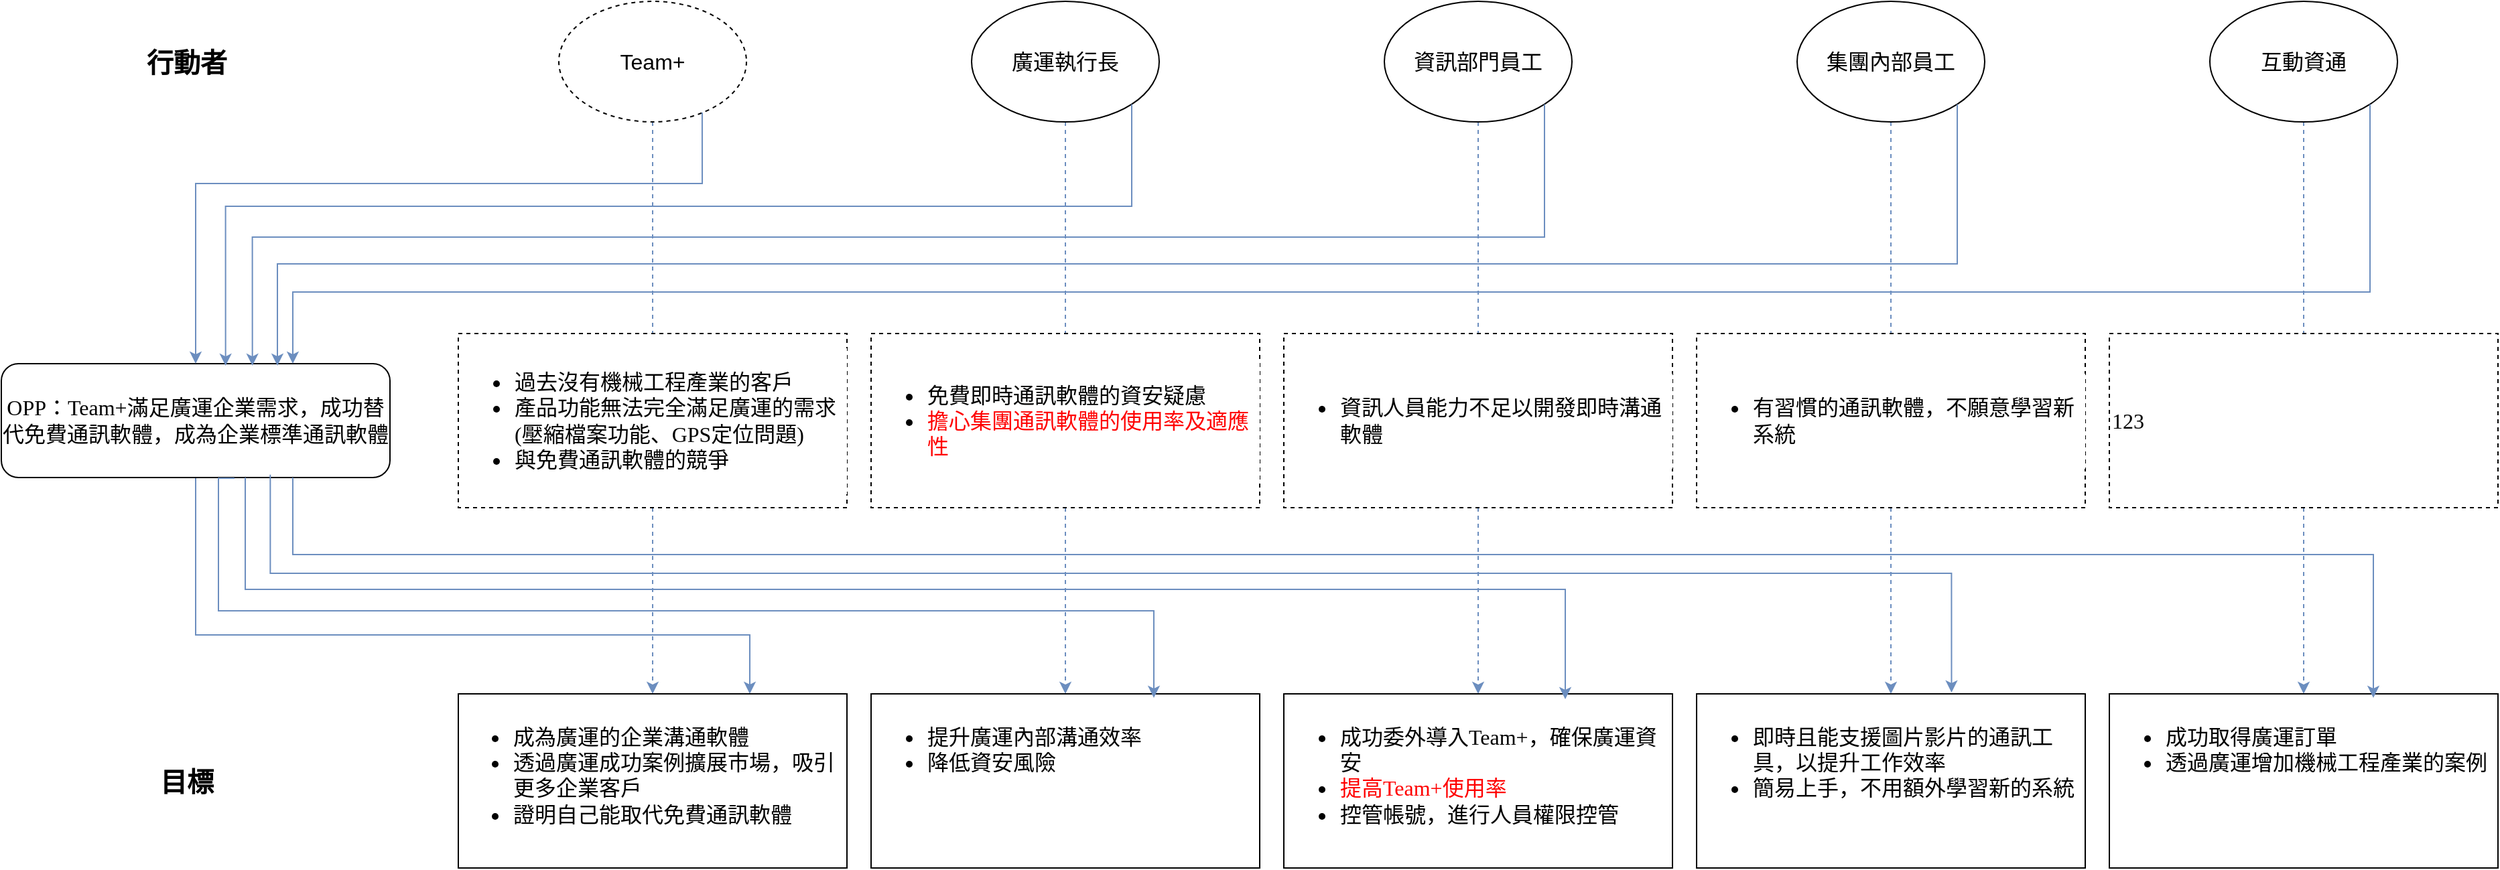 <mxfile version="26.1.1">
  <diagram name="第 1 页" id="EAA-ffkvVjiq5FqYzdxf">
    <mxGraphModel dx="2812" dy="1272" grid="0" gridSize="10" guides="1" tooltips="1" connect="1" arrows="1" fold="1" page="0" pageScale="1" pageWidth="827" pageHeight="1169" math="0" shadow="0">
      <root>
        <mxCell id="0" />
        <mxCell id="1" parent="0" />
        <mxCell id="5-HjSUgHELFCou6OvuoI-19" style="edgeStyle=orthogonalEdgeStyle;rounded=0;orthogonalLoop=1;jettySize=auto;html=1;exitX=0.5;exitY=1;exitDx=0;exitDy=0;entryX=0.5;entryY=0;entryDx=0;entryDy=0;dashed=1;fillColor=#dae8fc;strokeColor=#6c8ebf;" parent="1" source="bhKgCIIadWL_iD3ARGDd-1" target="5-HjSUgHELFCou6OvuoI-13" edge="1">
          <mxGeometry relative="1" as="geometry" />
        </mxCell>
        <mxCell id="5-HjSUgHELFCou6OvuoI-37" style="edgeStyle=orthogonalEdgeStyle;rounded=0;orthogonalLoop=1;jettySize=auto;html=1;exitX=0.5;exitY=1;exitDx=0;exitDy=0;entryX=0.75;entryY=0;entryDx=0;entryDy=0;fillColor=#dae8fc;strokeColor=#6c8ebf;" parent="1" source="NeP40_4VX6ySSnRjrQlt-3" target="5-HjSUgHELFCou6OvuoI-12" edge="1">
          <mxGeometry relative="1" as="geometry">
            <Array as="points">
              <mxPoint x="-325" y="299" />
              <mxPoint x="89" y="299" />
            </Array>
          </mxGeometry>
        </mxCell>
        <mxCell id="NeP40_4VX6ySSnRjrQlt-3" value="&lt;p style=&quot;language:zh-TW;margin-top:0pt;margin-bottom:0pt;margin-left:0in;&lt;br/&gt;text-align:left;direction:ltr;unicode-bidi:embed;mso-line-break-override:none;&lt;br/&gt;word-break:normal;punctuation-wrap:hanging&quot;&gt;&lt;span style=&quot;font-size: 12pt; font-family: 微軟正黑體;&quot;&gt;OPP&lt;/span&gt;&lt;span style=&quot;font-size: 12pt; font-family: 微軟正黑體;&quot;&gt;：Team+滿足廣運企業需求，成功替代免費通訊軟體，成為企業標準通訊軟體&lt;/span&gt;&lt;/p&gt;" style="text;html=1;align=center;verticalAlign=middle;whiteSpace=wrap;rounded=1;fontSize=16;fillColor=default;labelBackgroundColor=default;labelBorderColor=none;strokeColor=default;" parent="1" vertex="1">
          <mxGeometry x="-470" y="96.5" width="290" height="85" as="geometry" />
        </mxCell>
        <mxCell id="5-HjSUgHELFCou6OvuoI-17" style="edgeStyle=orthogonalEdgeStyle;rounded=0;orthogonalLoop=1;jettySize=auto;html=1;exitX=0.5;exitY=1;exitDx=0;exitDy=0;dashed=1;fillColor=#dae8fc;strokeColor=#6c8ebf;" parent="1" source="bhKgCIIadWL_iD3ARGDd-16" target="5-HjSUgHELFCou6OvuoI-12" edge="1">
          <mxGeometry relative="1" as="geometry">
            <mxPoint x="-18.5" y="-63" as="sourcePoint" />
          </mxGeometry>
        </mxCell>
        <mxCell id="5-HjSUgHELFCou6OvuoI-20" style="edgeStyle=orthogonalEdgeStyle;rounded=0;orthogonalLoop=1;jettySize=auto;html=1;exitX=0.5;exitY=1;exitDx=0;exitDy=0;entryX=0.5;entryY=0;entryDx=0;entryDy=0;dashed=1;fillColor=#dae8fc;strokeColor=#6c8ebf;" parent="1" source="bhKgCIIadWL_iD3ARGDd-19" target="5-HjSUgHELFCou6OvuoI-14" edge="1">
          <mxGeometry relative="1" as="geometry">
            <mxPoint x="569" y="-63" as="sourcePoint" />
          </mxGeometry>
        </mxCell>
        <mxCell id="5-HjSUgHELFCou6OvuoI-21" style="edgeStyle=orthogonalEdgeStyle;rounded=0;orthogonalLoop=1;jettySize=auto;html=1;exitX=0.5;exitY=1;exitDx=0;exitDy=0;entryX=0.5;entryY=0;entryDx=0;entryDy=0;dashed=1;fillColor=#dae8fc;strokeColor=#6c8ebf;" parent="1" source="bhKgCIIadWL_iD3ARGDd-20" target="5-HjSUgHELFCou6OvuoI-15" edge="1">
          <mxGeometry relative="1" as="geometry">
            <mxPoint x="828.0" y="-63" as="sourcePoint" />
          </mxGeometry>
        </mxCell>
        <mxCell id="5-HjSUgHELFCou6OvuoI-10" value="&lt;p style=&quot;language:zh-TW;margin-top:0pt;margin-bottom:0pt;margin-left:0in;&lt;br/&gt;text-align:left;direction:ltr;unicode-bidi:embed;mso-line-break-override:none;&lt;br/&gt;word-break:normal;punctuation-wrap:hanging&quot;&gt;&lt;/p&gt;&lt;ul&gt;&lt;li&gt;&lt;font face=&quot;微軟正黑體&quot;&gt;過去沒有機械工程產業的客戶&lt;/font&gt;&lt;/li&gt;&lt;li&gt;&lt;font face=&quot;微軟正黑體&quot;&gt;產品功能無法完全滿足廣運的需求(壓縮檔案功能、GPS定位問題)&lt;/font&gt;&lt;/li&gt;&lt;li&gt;&lt;font face=&quot;微軟正黑體&quot;&gt;與免費通訊軟體的競爭&lt;/font&gt;&lt;/li&gt;&lt;/ul&gt;&lt;p&gt;&lt;/p&gt;" style="text;html=1;align=left;verticalAlign=middle;whiteSpace=wrap;rounded=0;fontSize=16;fillColor=default;labelBackgroundColor=default;strokeColor=default;dashed=1;" parent="1" vertex="1">
          <mxGeometry x="-129" y="74" width="290" height="130" as="geometry" />
        </mxCell>
        <mxCell id="5-HjSUgHELFCou6OvuoI-12" value="&lt;p style=&quot;language:zh-TW;margin-top:0pt;margin-bottom:0pt;margin-left:0in;&lt;br/&gt;text-align:left;direction:ltr;unicode-bidi:embed;mso-line-break-override:none;&lt;br/&gt;word-break:normal;punctuation-wrap:hanging&quot;&gt;&lt;/p&gt;&lt;ul&gt;&lt;li style=&quot;text-align: left;&quot;&gt;&lt;font face=&quot;微軟正黑體&quot;&gt;成為廣運的企業溝通軟體&lt;/font&gt;&lt;/li&gt;&lt;li style=&quot;text-align: left;&quot;&gt;&lt;font face=&quot;微軟正黑體&quot;&gt;透過廣運成功案例擴展市場，吸引更多企業客戶&lt;/font&gt;&lt;/li&gt;&lt;li style=&quot;text-align: left;&quot;&gt;&lt;font face=&quot;微軟正黑體&quot;&gt;證明自己能取代免費通訊軟體&lt;/font&gt;&lt;/li&gt;&lt;/ul&gt;&lt;p&gt;&lt;/p&gt;" style="text;html=1;align=center;verticalAlign=top;whiteSpace=wrap;rounded=0;fontSize=16;strokeColor=default;" parent="1" vertex="1">
          <mxGeometry x="-129" y="343" width="290" height="130" as="geometry" />
        </mxCell>
        <mxCell id="5-HjSUgHELFCou6OvuoI-13" value="&lt;ul&gt;&lt;li&gt;&lt;font face=&quot;微軟正黑體&quot;&gt;提升廣運內部溝通效率&lt;/font&gt;&lt;/li&gt;&lt;li&gt;&lt;font face=&quot;微軟正黑體&quot;&gt;降低資安風險&lt;/font&gt;&lt;/li&gt;&lt;/ul&gt;" style="text;html=1;align=left;verticalAlign=top;whiteSpace=wrap;rounded=0;fontSize=16;strokeColor=default;" parent="1" vertex="1">
          <mxGeometry x="179" y="343" width="290" height="130" as="geometry" />
        </mxCell>
        <mxCell id="5-HjSUgHELFCou6OvuoI-14" value="&lt;p style=&quot;language:zh-TW;margin-top:0pt;margin-bottom:0pt;margin-left:0in;&lt;br/&gt;text-align:left;direction:ltr;unicode-bidi:embed;mso-line-break-override:none;&lt;br/&gt;word-break:normal;punctuation-wrap:hanging&quot;&gt;&lt;/p&gt;&lt;ul&gt;&lt;li&gt;&lt;font style=&quot;color: rgb(0, 0, 0);&quot; face=&quot;微軟正黑體&quot;&gt;成功委外導入Team+，確保廣運資安&lt;/font&gt;&lt;/li&gt;&lt;li&gt;&lt;font style=&quot;color: rgb(255, 0, 0);&quot; face=&quot;微軟正黑體&quot;&gt;提高Team+使用率&lt;/font&gt;&lt;/li&gt;&lt;li&gt;&lt;font style=&quot;color: rgb(0, 0, 0);&quot; face=&quot;微軟正黑體&quot;&gt;控管帳號，進行人員權限控管&lt;/font&gt;&lt;/li&gt;&lt;/ul&gt;&lt;p&gt;&lt;/p&gt;" style="text;html=1;align=left;verticalAlign=top;whiteSpace=wrap;rounded=0;fontSize=16;strokeColor=default;" parent="1" vertex="1">
          <mxGeometry x="487" y="343" width="290" height="130" as="geometry" />
        </mxCell>
        <mxCell id="5-HjSUgHELFCou6OvuoI-15" value="&lt;p style=&quot;language:zh-TW;margin-top:0pt;margin-bottom:0pt;margin-left:0in;&lt;br/&gt;text-align:left;direction:ltr;unicode-bidi:embed;mso-line-break-override:none;&lt;br/&gt;word-break:normal;punctuation-wrap:hanging&quot;&gt;&lt;/p&gt;&lt;ul&gt;&lt;li&gt;&lt;font face=&quot;微軟正黑體&quot;&gt;即時且能支援圖片影片的通訊工具，以提升工作效率&lt;/font&gt;&lt;/li&gt;&lt;li&gt;&lt;font face=&quot;微軟正黑體&quot;&gt;簡易上手，不用額外學習新的系統&lt;/font&gt;&lt;/li&gt;&lt;/ul&gt;&lt;p&gt;&lt;/p&gt;" style="text;html=1;align=left;verticalAlign=top;whiteSpace=wrap;rounded=0;fontSize=16;strokeColor=default;" parent="1" vertex="1">
          <mxGeometry x="795" y="343" width="290" height="130" as="geometry" />
        </mxCell>
        <mxCell id="bhKgCIIadWL_iD3ARGDd-2" value="&lt;p style=&quot;language:zh-TW;margin-top:0pt;margin-bottom:0pt;margin-left:0in;&lt;br/&gt;text-align:left;direction:ltr;unicode-bidi:embed;mso-line-break-override:none;&lt;br/&gt;word-break:normal;punctuation-wrap:hanging&quot;&gt;&lt;/p&gt;&lt;ul&gt;&lt;li&gt;&lt;font face=&quot;微軟正黑體&quot;&gt;資訊人員能力不足以開發即時溝通軟體&lt;/font&gt;&lt;/li&gt;&lt;/ul&gt;&lt;p&gt;&lt;/p&gt;" style="text;html=1;align=left;verticalAlign=middle;whiteSpace=wrap;rounded=0;fontSize=16;fillColor=default;labelBackgroundColor=default;strokeColor=default;dashed=1;" vertex="1" parent="1">
          <mxGeometry x="487" y="74" width="290" height="130" as="geometry" />
        </mxCell>
        <mxCell id="bhKgCIIadWL_iD3ARGDd-4" value="" style="edgeStyle=orthogonalEdgeStyle;rounded=0;orthogonalLoop=1;jettySize=auto;html=1;entryX=0.5;entryY=0;entryDx=0;entryDy=0;dashed=1;fillColor=#dae8fc;strokeColor=#6c8ebf;endArrow=none;startFill=0;exitX=0.5;exitY=1;exitDx=0;exitDy=0;" edge="1" parent="1" source="bhKgCIIadWL_iD3ARGDd-18" target="bhKgCIIadWL_iD3ARGDd-1">
          <mxGeometry relative="1" as="geometry">
            <mxPoint x="309" y="-74" as="sourcePoint" />
            <mxPoint x="301" y="336" as="targetPoint" />
          </mxGeometry>
        </mxCell>
        <mxCell id="bhKgCIIadWL_iD3ARGDd-1" value="&lt;p style=&quot;language:zh-TW;margin-top:0pt;margin-bottom:0pt;margin-left:0in;&lt;br/&gt;text-align:left;direction:ltr;unicode-bidi:embed;mso-line-break-override:none;&lt;br/&gt;word-break:normal;punctuation-wrap:hanging&quot;&gt;&lt;/p&gt;&lt;ul&gt;&lt;li&gt;&lt;font face=&quot;微軟正黑體&quot;&gt;免費即時通訊軟體的資安疑慮&lt;/font&gt;&lt;/li&gt;&lt;li&gt;&lt;font style=&quot;color: rgb(255, 0, 0);&quot; face=&quot;微軟正黑體&quot;&gt;擔心集團通訊軟體的使用率及適應性&lt;/font&gt;&lt;/li&gt;&lt;/ul&gt;&lt;p&gt;&lt;/p&gt;" style="text;html=1;align=left;verticalAlign=middle;whiteSpace=wrap;rounded=0;fontSize=16;fillColor=default;labelBackgroundColor=default;strokeColor=default;dashed=1;" vertex="1" parent="1">
          <mxGeometry x="179" y="74" width="290" height="130" as="geometry" />
        </mxCell>
        <mxCell id="bhKgCIIadWL_iD3ARGDd-5" value="&lt;p style=&quot;language:zh-TW;margin-top:0pt;margin-bottom:0pt;margin-left:0in;&lt;br/&gt;text-align:left;direction:ltr;unicode-bidi:embed;mso-line-break-override:none;&lt;br/&gt;word-break:normal;punctuation-wrap:hanging&quot;&gt;&lt;/p&gt;&lt;ul&gt;&lt;li&gt;&lt;font face=&quot;微軟正黑體&quot;&gt;有習慣的通訊軟體，不願意學習新系統&lt;/font&gt;&lt;/li&gt;&lt;/ul&gt;&lt;p&gt;&lt;/p&gt;" style="text;html=1;align=left;verticalAlign=middle;whiteSpace=wrap;rounded=0;fontSize=16;fillColor=default;labelBackgroundColor=default;strokeColor=default;dashed=1;" vertex="1" parent="1">
          <mxGeometry x="795" y="74" width="290" height="130" as="geometry" />
        </mxCell>
        <mxCell id="bhKgCIIadWL_iD3ARGDd-9" style="edgeStyle=orthogonalEdgeStyle;rounded=0;orthogonalLoop=1;jettySize=auto;html=1;entryX=0.5;entryY=0;entryDx=0;entryDy=0;dashed=1;fillColor=#dae8fc;strokeColor=#6c8ebf;exitX=0.5;exitY=1;exitDx=0;exitDy=0;" edge="1" parent="1" source="bhKgCIIadWL_iD3ARGDd-21" target="bhKgCIIadWL_iD3ARGDd-11">
          <mxGeometry relative="1" as="geometry">
            <mxPoint x="1091" y="-89" as="sourcePoint" />
          </mxGeometry>
        </mxCell>
        <mxCell id="bhKgCIIadWL_iD3ARGDd-11" value="&lt;p style=&quot;language:zh-TW;margin-top:0pt;margin-bottom:0pt;margin-left:0in;&lt;br/&gt;text-align:left;direction:ltr;unicode-bidi:embed;mso-line-break-override:none;&lt;br/&gt;word-break:normal;punctuation-wrap:hanging&quot;&gt;&lt;/p&gt;&lt;ul&gt;&lt;li&gt;&lt;font face=&quot;微軟正黑體&quot;&gt;成功取得廣運訂單&lt;/font&gt;&lt;/li&gt;&lt;li&gt;&lt;font face=&quot;微軟正黑體&quot;&gt;透過廣運增加機械工程產業的案例&lt;/font&gt;&lt;/li&gt;&lt;/ul&gt;&lt;p&gt;&lt;/p&gt;" style="text;html=1;align=left;verticalAlign=top;whiteSpace=wrap;rounded=0;fontSize=16;strokeColor=default;" vertex="1" parent="1">
          <mxGeometry x="1103" y="343" width="290" height="130" as="geometry" />
        </mxCell>
        <mxCell id="bhKgCIIadWL_iD3ARGDd-12" value="&lt;p style=&quot;language:zh-TW;margin-top:0pt;margin-bottom:0pt;margin-left:0in;&lt;br/&gt;text-align:left;direction:ltr;unicode-bidi:embed;mso-line-break-override:none;&lt;br/&gt;word-break:normal;punctuation-wrap:hanging&quot;&gt;&lt;font face=&quot;微軟正黑體&quot;&gt;123&lt;/font&gt;&lt;/p&gt;" style="text;html=1;align=left;verticalAlign=middle;whiteSpace=wrap;rounded=0;fontSize=16;fillColor=default;labelBackgroundColor=default;strokeColor=default;dashed=1;" vertex="1" parent="1">
          <mxGeometry x="1103" y="74" width="290" height="130" as="geometry" />
        </mxCell>
        <mxCell id="bhKgCIIadWL_iD3ARGDd-16" value="&lt;font style=&quot;font-size: 16px;&quot;&gt;Team+&lt;/font&gt;" style="ellipse;whiteSpace=wrap;html=1;dashed=1;" vertex="1" parent="1">
          <mxGeometry x="-54" y="-174" width="140" height="90" as="geometry" />
        </mxCell>
        <mxCell id="bhKgCIIadWL_iD3ARGDd-18" value="&lt;font style=&quot;font-size: 16px;&quot;&gt;廣運執行長&lt;/font&gt;" style="ellipse;whiteSpace=wrap;html=1;" vertex="1" parent="1">
          <mxGeometry x="254" y="-174" width="140" height="90" as="geometry" />
        </mxCell>
        <mxCell id="bhKgCIIadWL_iD3ARGDd-19" value="&lt;font style=&quot;font-size: 16px;&quot;&gt;資訊部門員工&lt;/font&gt;&lt;span style=&quot;color: rgba(0, 0, 0, 0); font-family: monospace; font-size: 0px; text-align: start; text-wrap-mode: nowrap;&quot;&gt;%3CmxGraphModel%3E%3Croot%3E%3CmxCell%20id%3D%220%22%2F%3E%3CmxCell%20id%3D%221%22%20parent%3D%220%22%2F%3E%3CmxCell%20id%3D%222%22%20value%3D%22%26lt%3Bfont%20style%3D%26quot%3Bfont-size%3A%2016px%3B%26quot%3B%26gt%3BTeam%2B%26lt%3B%2Ffont%26gt%3B%22%20style%3D%22ellipse%3BwhiteSpace%3Dwrap%3Bhtml%3D1%3B%22%20vertex%3D%221%22%20parent%3D%221%22%3E%3CmxGeometry%20x%3D%22-70.5%22%20y%3D%22-170%22%20width%3D%22140%22%20height%3D%2290%22%20as%3D%22geometry%22%2F%3E%3C%2FmxCell%3E%3C%2Froot%3E%3C%2FmxGraphModel%3E&lt;/span&gt;" style="ellipse;whiteSpace=wrap;html=1;" vertex="1" parent="1">
          <mxGeometry x="562" y="-174" width="140" height="90" as="geometry" />
        </mxCell>
        <mxCell id="bhKgCIIadWL_iD3ARGDd-20" value="&lt;font style=&quot;font-size: 16px;&quot;&gt;集團內部員工&lt;/font&gt;" style="ellipse;whiteSpace=wrap;html=1;" vertex="1" parent="1">
          <mxGeometry x="870" y="-174" width="140" height="90" as="geometry" />
        </mxCell>
        <mxCell id="bhKgCIIadWL_iD3ARGDd-21" value="&lt;font style=&quot;font-size: 16px;&quot;&gt;互動資通&lt;/font&gt;" style="ellipse;whiteSpace=wrap;html=1;" vertex="1" parent="1">
          <mxGeometry x="1178" y="-174" width="140" height="90" as="geometry" />
        </mxCell>
        <mxCell id="bhKgCIIadWL_iD3ARGDd-23" style="edgeStyle=orthogonalEdgeStyle;rounded=0;orthogonalLoop=1;jettySize=auto;html=1;exitX=0.6;exitY=1.006;exitDx=0;exitDy=0;entryX=0.75;entryY=0;entryDx=0;entryDy=0;fillColor=#dae8fc;strokeColor=#6c8ebf;exitPerimeter=0;" edge="1" parent="1" source="NeP40_4VX6ySSnRjrQlt-3">
          <mxGeometry relative="1" as="geometry">
            <Array as="points">
              <mxPoint x="-308" y="182" />
              <mxPoint x="-308" y="281" />
              <mxPoint x="390" y="281" />
            </Array>
            <mxPoint x="-24" y="185" as="sourcePoint" />
            <mxPoint x="390" y="346" as="targetPoint" />
          </mxGeometry>
        </mxCell>
        <mxCell id="bhKgCIIadWL_iD3ARGDd-24" style="edgeStyle=orthogonalEdgeStyle;rounded=0;orthogonalLoop=1;jettySize=auto;html=1;entryX=0.75;entryY=0;entryDx=0;entryDy=0;fillColor=#dae8fc;strokeColor=#6c8ebf;" edge="1" parent="1" source="NeP40_4VX6ySSnRjrQlt-3">
          <mxGeometry relative="1" as="geometry">
            <Array as="points">
              <mxPoint x="-288" y="265" />
              <mxPoint x="697" y="265" />
            </Array>
            <mxPoint x="-284" y="193" as="sourcePoint" />
            <mxPoint x="697" y="347" as="targetPoint" />
          </mxGeometry>
        </mxCell>
        <mxCell id="bhKgCIIadWL_iD3ARGDd-25" style="edgeStyle=orthogonalEdgeStyle;rounded=0;orthogonalLoop=1;jettySize=auto;html=1;entryX=0.5;entryY=0;entryDx=0;entryDy=0;fillColor=#dae8fc;strokeColor=#6c8ebf;exitX=0.764;exitY=0.922;exitDx=0;exitDy=0;exitPerimeter=0;" edge="1" parent="1" source="bhKgCIIadWL_iD3ARGDd-16" target="NeP40_4VX6ySSnRjrQlt-3">
          <mxGeometry relative="1" as="geometry">
            <Array as="points">
              <mxPoint x="53" y="-38" />
              <mxPoint x="-325" y="-38" />
            </Array>
            <mxPoint x="53" y="-79" as="sourcePoint" />
            <mxPoint x="-246" y="74" as="targetPoint" />
          </mxGeometry>
        </mxCell>
        <mxCell id="bhKgCIIadWL_iD3ARGDd-26" style="edgeStyle=orthogonalEdgeStyle;rounded=0;orthogonalLoop=1;jettySize=auto;html=1;exitX=0.692;exitY=0.975;exitDx=0;exitDy=0;entryX=0.656;entryY=-0.008;entryDx=0;entryDy=0;fillColor=#dae8fc;strokeColor=#6c8ebf;entryPerimeter=0;exitPerimeter=0;" edge="1" parent="1" source="NeP40_4VX6ySSnRjrQlt-3" target="5-HjSUgHELFCou6OvuoI-15">
          <mxGeometry relative="1" as="geometry">
            <Array as="points">
              <mxPoint x="-269" y="253" />
              <mxPoint x="985" y="253" />
            </Array>
            <mxPoint x="-246" y="179" as="sourcePoint" />
            <mxPoint x="168" y="340" as="targetPoint" />
          </mxGeometry>
        </mxCell>
        <mxCell id="bhKgCIIadWL_iD3ARGDd-27" style="edgeStyle=orthogonalEdgeStyle;rounded=0;orthogonalLoop=1;jettySize=auto;html=1;exitX=0.75;exitY=1;exitDx=0;exitDy=0;entryX=0.75;entryY=0;entryDx=0;entryDy=0;fillColor=#dae8fc;strokeColor=#6c8ebf;" edge="1" parent="1" source="NeP40_4VX6ySSnRjrQlt-3">
          <mxGeometry relative="1" as="geometry">
            <Array as="points">
              <mxPoint x="-252" y="239" />
              <mxPoint x="1300" y="239" />
            </Array>
            <mxPoint x="886" y="185" as="sourcePoint" />
            <mxPoint x="1300" y="346" as="targetPoint" />
          </mxGeometry>
        </mxCell>
        <mxCell id="bhKgCIIadWL_iD3ARGDd-28" style="edgeStyle=orthogonalEdgeStyle;rounded=0;orthogonalLoop=1;jettySize=auto;html=1;entryX=0.577;entryY=0.018;entryDx=0;entryDy=0;fillColor=#dae8fc;strokeColor=#6c8ebf;exitX=1;exitY=1;exitDx=0;exitDy=0;entryPerimeter=0;" edge="1" parent="1" source="bhKgCIIadWL_iD3ARGDd-18" target="NeP40_4VX6ySSnRjrQlt-3">
          <mxGeometry relative="1" as="geometry">
            <Array as="points">
              <mxPoint x="374" y="-21" />
              <mxPoint x="-303" y="-21" />
            </Array>
            <mxPoint x="343" y="-64" as="sourcePoint" />
            <mxPoint x="-35" y="124" as="targetPoint" />
          </mxGeometry>
        </mxCell>
        <mxCell id="bhKgCIIadWL_iD3ARGDd-29" style="edgeStyle=orthogonalEdgeStyle;rounded=0;orthogonalLoop=1;jettySize=auto;html=1;entryX=0.646;entryY=0.018;entryDx=0;entryDy=0;fillColor=#dae8fc;strokeColor=#6c8ebf;exitX=1;exitY=1;exitDx=0;exitDy=0;entryPerimeter=0;" edge="1" parent="1" source="bhKgCIIadWL_iD3ARGDd-19" target="NeP40_4VX6ySSnRjrQlt-3">
          <mxGeometry relative="1" as="geometry">
            <Array as="points">
              <mxPoint x="682" y="2" />
              <mxPoint x="-283" y="2" />
            </Array>
            <mxPoint x="73" y="-71" as="sourcePoint" />
            <mxPoint x="-305" y="117" as="targetPoint" />
          </mxGeometry>
        </mxCell>
        <mxCell id="bhKgCIIadWL_iD3ARGDd-30" style="edgeStyle=orthogonalEdgeStyle;rounded=0;orthogonalLoop=1;jettySize=auto;html=1;fillColor=#dae8fc;strokeColor=#6c8ebf;exitX=1;exitY=1;exitDx=0;exitDy=0;" edge="1" parent="1" source="bhKgCIIadWL_iD3ARGDd-20">
          <mxGeometry relative="1" as="geometry">
            <Array as="points">
              <mxPoint x="990" y="22" />
              <mxPoint x="-264" y="22" />
            </Array>
            <mxPoint x="83" y="-61" as="sourcePoint" />
            <mxPoint x="-264" y="98" as="targetPoint" />
          </mxGeometry>
        </mxCell>
        <mxCell id="bhKgCIIadWL_iD3ARGDd-31" style="edgeStyle=orthogonalEdgeStyle;rounded=0;orthogonalLoop=1;jettySize=auto;html=1;entryX=0.75;entryY=0;entryDx=0;entryDy=0;fillColor=#dae8fc;strokeColor=#6c8ebf;exitX=1;exitY=1;exitDx=0;exitDy=0;" edge="1" parent="1" source="bhKgCIIadWL_iD3ARGDd-21" target="NeP40_4VX6ySSnRjrQlt-3">
          <mxGeometry relative="1" as="geometry">
            <Array as="points">
              <mxPoint x="1298" y="43" />
              <mxPoint x="-252" y="43" />
            </Array>
            <mxPoint x="93" y="-51" as="sourcePoint" />
            <mxPoint x="-285" y="137" as="targetPoint" />
          </mxGeometry>
        </mxCell>
        <mxCell id="bhKgCIIadWL_iD3ARGDd-32" value="&lt;font style=&quot;font-size: 20px;&quot;&gt;&lt;b&gt;行動者&lt;/b&gt;&lt;/font&gt;" style="text;html=1;align=center;verticalAlign=middle;resizable=0;points=[];autosize=1;strokeColor=none;fillColor=none;fontSize=16;" vertex="1" parent="1">
          <mxGeometry x="-371" y="-147" width="78" height="36" as="geometry" />
        </mxCell>
        <mxCell id="bhKgCIIadWL_iD3ARGDd-33" value="&lt;font style=&quot;font-size: 20px;&quot;&gt;&lt;b&gt;目標&lt;/b&gt;&lt;/font&gt;" style="text;html=1;align=center;verticalAlign=middle;resizable=0;points=[];autosize=1;strokeColor=none;fillColor=none;fontSize=16;" vertex="1" parent="1">
          <mxGeometry x="-361" y="390" width="58" height="36" as="geometry" />
        </mxCell>
      </root>
    </mxGraphModel>
  </diagram>
</mxfile>
